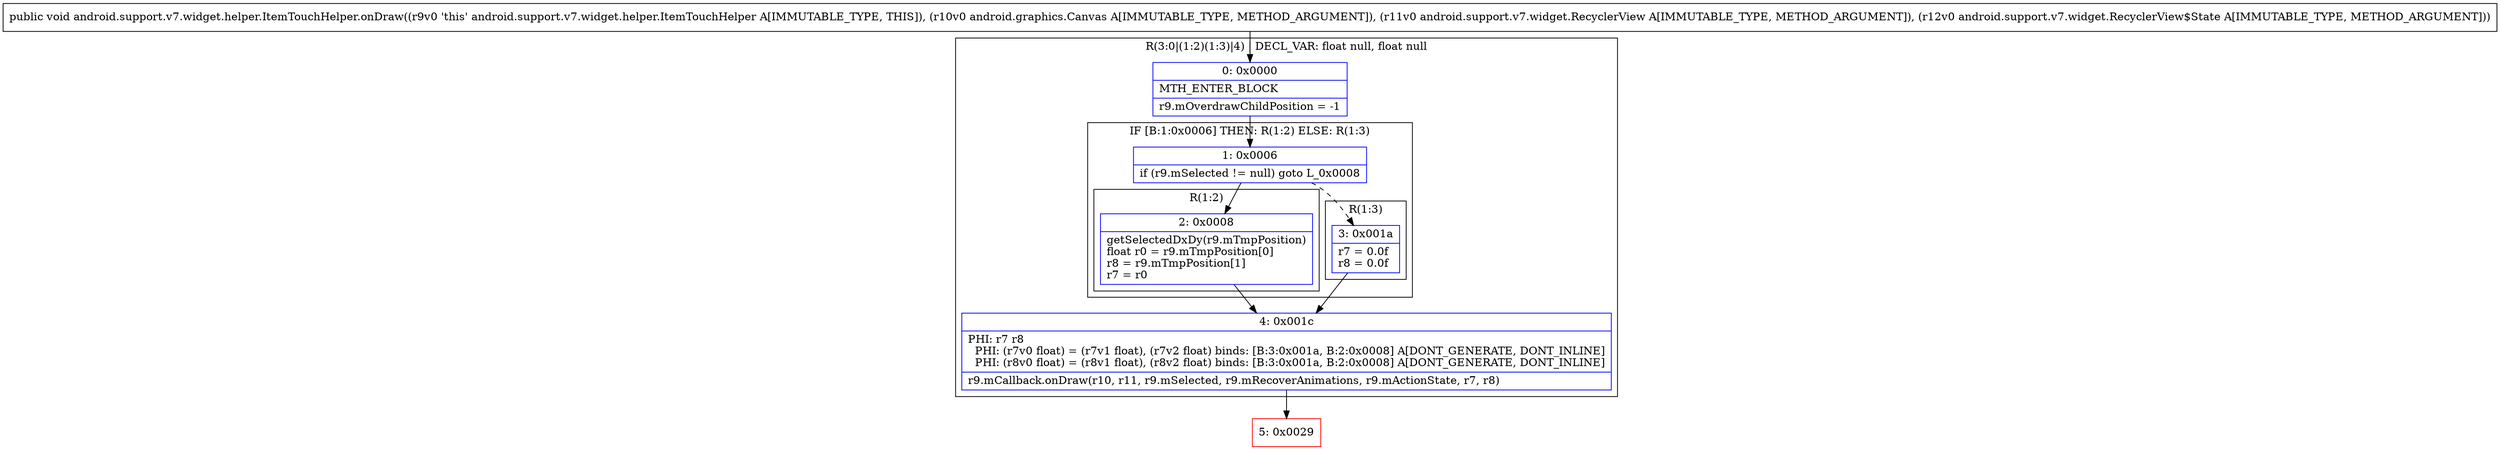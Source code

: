 digraph "CFG forandroid.support.v7.widget.helper.ItemTouchHelper.onDraw(Landroid\/graphics\/Canvas;Landroid\/support\/v7\/widget\/RecyclerView;Landroid\/support\/v7\/widget\/RecyclerView$State;)V" {
subgraph cluster_Region_322597262 {
label = "R(3:0|(1:2)(1:3)|4) | DECL_VAR: float null, float null\l";
node [shape=record,color=blue];
Node_0 [shape=record,label="{0\:\ 0x0000|MTH_ENTER_BLOCK\l|r9.mOverdrawChildPosition = \-1\l}"];
subgraph cluster_IfRegion_261137458 {
label = "IF [B:1:0x0006] THEN: R(1:2) ELSE: R(1:3)";
node [shape=record,color=blue];
Node_1 [shape=record,label="{1\:\ 0x0006|if (r9.mSelected != null) goto L_0x0008\l}"];
subgraph cluster_Region_658491712 {
label = "R(1:2)";
node [shape=record,color=blue];
Node_2 [shape=record,label="{2\:\ 0x0008|getSelectedDxDy(r9.mTmpPosition)\lfloat r0 = r9.mTmpPosition[0]\lr8 = r9.mTmpPosition[1]\lr7 = r0\l}"];
}
subgraph cluster_Region_1535506539 {
label = "R(1:3)";
node [shape=record,color=blue];
Node_3 [shape=record,label="{3\:\ 0x001a|r7 = 0.0f\lr8 = 0.0f\l}"];
}
}
Node_4 [shape=record,label="{4\:\ 0x001c|PHI: r7 r8 \l  PHI: (r7v0 float) = (r7v1 float), (r7v2 float) binds: [B:3:0x001a, B:2:0x0008] A[DONT_GENERATE, DONT_INLINE]\l  PHI: (r8v0 float) = (r8v1 float), (r8v2 float) binds: [B:3:0x001a, B:2:0x0008] A[DONT_GENERATE, DONT_INLINE]\l|r9.mCallback.onDraw(r10, r11, r9.mSelected, r9.mRecoverAnimations, r9.mActionState, r7, r8)\l}"];
}
Node_5 [shape=record,color=red,label="{5\:\ 0x0029}"];
MethodNode[shape=record,label="{public void android.support.v7.widget.helper.ItemTouchHelper.onDraw((r9v0 'this' android.support.v7.widget.helper.ItemTouchHelper A[IMMUTABLE_TYPE, THIS]), (r10v0 android.graphics.Canvas A[IMMUTABLE_TYPE, METHOD_ARGUMENT]), (r11v0 android.support.v7.widget.RecyclerView A[IMMUTABLE_TYPE, METHOD_ARGUMENT]), (r12v0 android.support.v7.widget.RecyclerView$State A[IMMUTABLE_TYPE, METHOD_ARGUMENT])) }"];
MethodNode -> Node_0;
Node_0 -> Node_1;
Node_1 -> Node_2;
Node_1 -> Node_3[style=dashed];
Node_2 -> Node_4;
Node_3 -> Node_4;
Node_4 -> Node_5;
}

